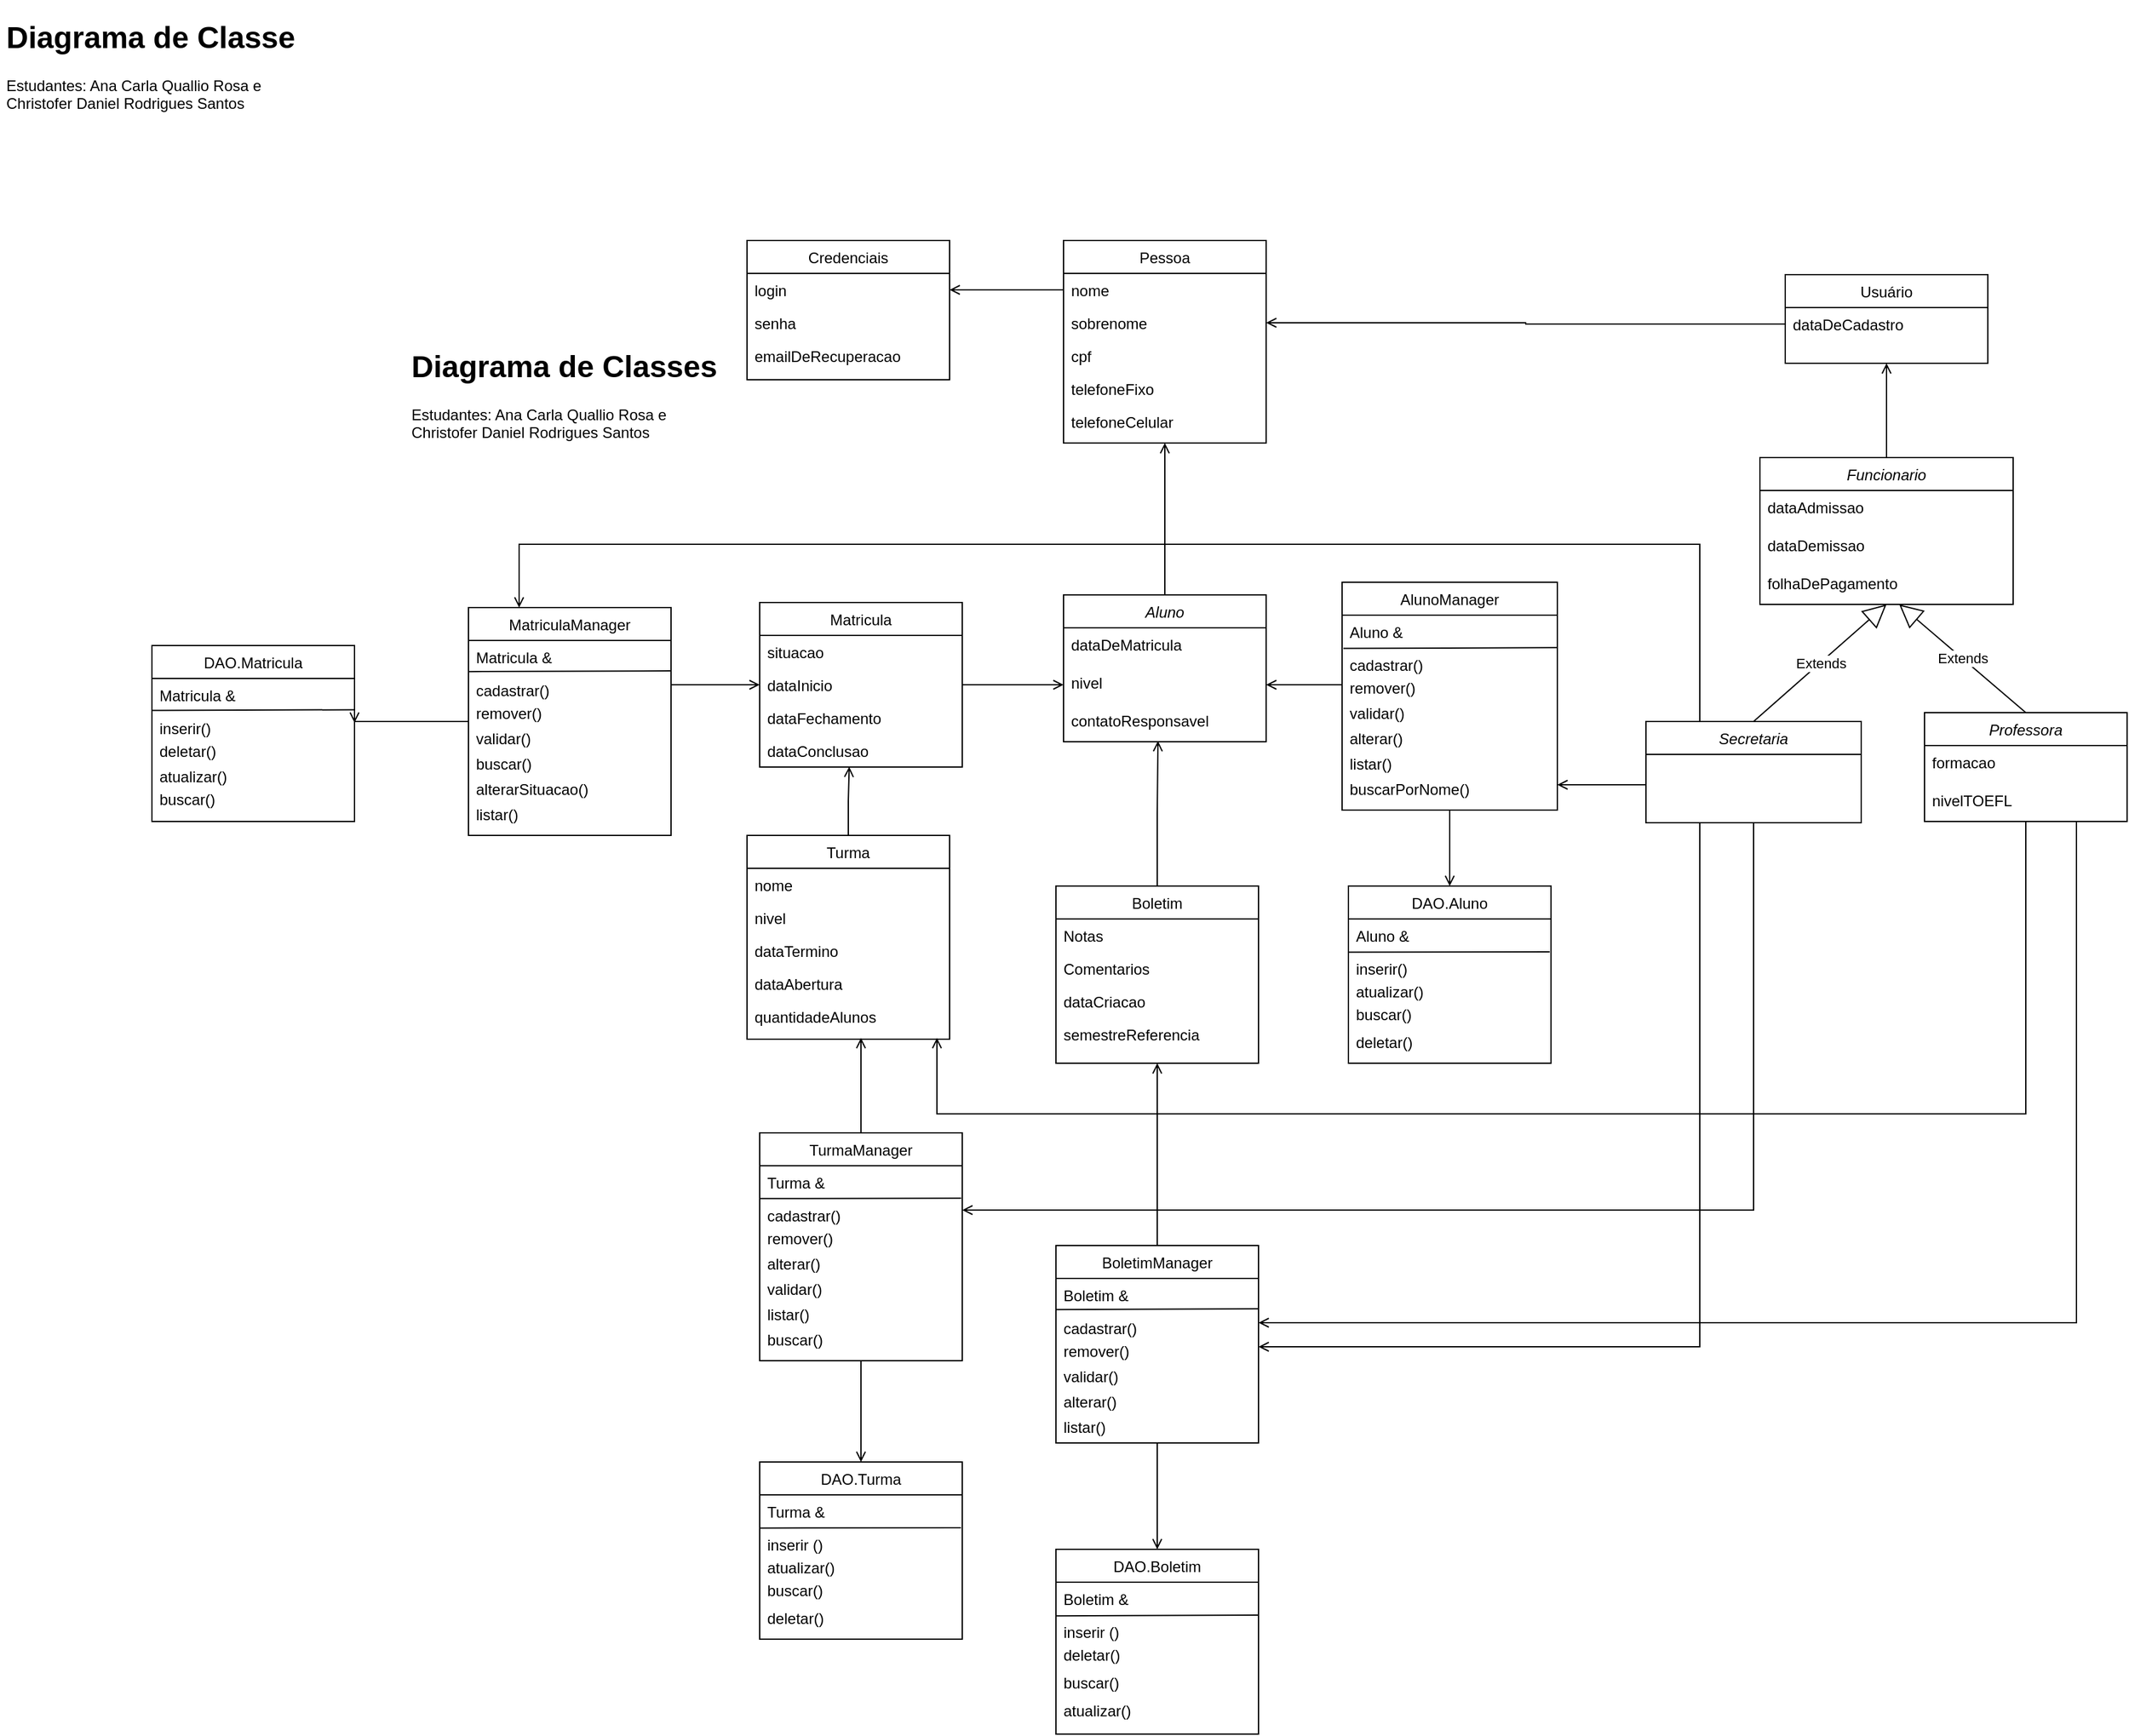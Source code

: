 <mxfile version="19.0.3" type="google"><diagram id="C5RBs43oDa-KdzZeNtuy" name="Page-1"><mxGraphModel grid="1" page="1" gridSize="10" guides="1" tooltips="1" connect="1" arrows="1" fold="1" pageScale="1" pageWidth="2000" pageHeight="2000" math="0" shadow="0"><root><mxCell id="WIyWlLk6GJQsqaUBKTNV-0"/><mxCell id="WIyWlLk6GJQsqaUBKTNV-1" parent="WIyWlLk6GJQsqaUBKTNV-0"/><mxCell id="EMeSesOFvt8G65pA48We-6" style="edgeStyle=orthogonalEdgeStyle;rounded=0;orthogonalLoop=1;jettySize=auto;html=1;entryX=0.5;entryY=1;entryDx=0;entryDy=0;endArrow=open;endFill=0;" edge="1" parent="WIyWlLk6GJQsqaUBKTNV-1" source="zkfFHV4jXpPFQw0GAbJ--0" target="esR322peItWGr3RotFhc-0"><mxGeometry relative="1" as="geometry"/></mxCell><mxCell id="zkfFHV4jXpPFQw0GAbJ--0" value="Aluno" style="swimlane;fontStyle=2;align=center;verticalAlign=top;childLayout=stackLayout;horizontal=1;startSize=26;horizontalStack=0;resizeParent=1;resizeLast=0;collapsible=1;marginBottom=0;rounded=0;shadow=0;strokeWidth=1;" vertex="1" parent="WIyWlLk6GJQsqaUBKTNV-1"><mxGeometry x="860" y="500" width="160" height="116" as="geometry"><mxRectangle x="230" y="140" width="160" height="26" as="alternateBounds"/></mxGeometry></mxCell><mxCell id="4drIEDK5M9FiQegQDYoZ-6" value="dataDeMatricula" style="text;align=left;verticalAlign=top;spacingLeft=4;spacingRight=4;overflow=hidden;rotatable=0;points=[[0,0.5],[1,0.5]];portConstraint=eastwest;rounded=0;shadow=0;html=0;" vertex="1" parent="zkfFHV4jXpPFQw0GAbJ--0"><mxGeometry y="26" width="160" height="30" as="geometry"/></mxCell><mxCell id="4drIEDK5M9FiQegQDYoZ-7" value="nivel" style="text;align=left;verticalAlign=top;spacingLeft=4;spacingRight=4;overflow=hidden;rotatable=0;points=[[0,0.5],[1,0.5]];portConstraint=eastwest;rounded=0;shadow=0;html=0;" vertex="1" parent="zkfFHV4jXpPFQw0GAbJ--0"><mxGeometry y="56" width="160" height="30" as="geometry"/></mxCell><mxCell id="jMDc85ZFetBuugAfNgd3-3" value="contatoResponsavel" style="text;align=left;verticalAlign=top;spacingLeft=4;spacingRight=4;overflow=hidden;rotatable=0;points=[[0,0.5],[1,0.5]];portConstraint=eastwest;rounded=0;shadow=0;html=0;" vertex="1" parent="zkfFHV4jXpPFQw0GAbJ--0"><mxGeometry y="86" width="160" height="30" as="geometry"/></mxCell><mxCell id="zkfFHV4jXpPFQw0GAbJ--17" value="Matricula" style="swimlane;fontStyle=0;align=center;verticalAlign=top;childLayout=stackLayout;horizontal=1;startSize=26;horizontalStack=0;resizeParent=1;resizeLast=0;collapsible=1;marginBottom=0;rounded=0;shadow=0;strokeWidth=1;" vertex="1" parent="WIyWlLk6GJQsqaUBKTNV-1"><mxGeometry x="620" y="506" width="160" height="130" as="geometry"><mxRectangle x="550" y="140" width="160" height="26" as="alternateBounds"/></mxGeometry></mxCell><mxCell id="zkfFHV4jXpPFQw0GAbJ--18" value="situacao" style="text;align=left;verticalAlign=top;spacingLeft=4;spacingRight=4;overflow=hidden;rotatable=0;points=[[0,0.5],[1,0.5]];portConstraint=eastwest;" vertex="1" parent="zkfFHV4jXpPFQw0GAbJ--17"><mxGeometry y="26" width="160" height="26" as="geometry"/></mxCell><mxCell id="zkfFHV4jXpPFQw0GAbJ--19" value="dataInicio" style="text;align=left;verticalAlign=top;spacingLeft=4;spacingRight=4;overflow=hidden;rotatable=0;points=[[0,0.5],[1,0.5]];portConstraint=eastwest;rounded=0;shadow=0;html=0;" vertex="1" parent="zkfFHV4jXpPFQw0GAbJ--17"><mxGeometry y="52" width="160" height="26" as="geometry"/></mxCell><mxCell id="zkfFHV4jXpPFQw0GAbJ--20" value="dataFechamento" style="text;align=left;verticalAlign=top;spacingLeft=4;spacingRight=4;overflow=hidden;rotatable=0;points=[[0,0.5],[1,0.5]];portConstraint=eastwest;rounded=0;shadow=0;html=0;" vertex="1" parent="zkfFHV4jXpPFQw0GAbJ--17"><mxGeometry y="78" width="160" height="26" as="geometry"/></mxCell><mxCell id="EMeSesOFvt8G65pA48We-10" value="dataConclusao" style="text;align=left;verticalAlign=top;spacingLeft=4;spacingRight=4;overflow=hidden;rotatable=0;points=[[0,0.5],[1,0.5]];portConstraint=eastwest;rounded=0;shadow=0;html=0;" vertex="1" parent="zkfFHV4jXpPFQw0GAbJ--17"><mxGeometry y="104" width="160" height="26" as="geometry"/></mxCell><mxCell id="EMeSesOFvt8G65pA48We-13" style="edgeStyle=orthogonalEdgeStyle;rounded=0;orthogonalLoop=1;jettySize=auto;html=1;entryX=0.466;entryY=0.98;entryDx=0;entryDy=0;entryPerimeter=0;endArrow=open;endFill=0;" edge="1" parent="WIyWlLk6GJQsqaUBKTNV-1" source="jMDc85ZFetBuugAfNgd3-4" target="jMDc85ZFetBuugAfNgd3-3"><mxGeometry relative="1" as="geometry"/></mxCell><mxCell id="jMDc85ZFetBuugAfNgd3-4" value="Boletim" style="swimlane;fontStyle=0;align=center;verticalAlign=top;childLayout=stackLayout;horizontal=1;startSize=26;horizontalStack=0;resizeParent=1;resizeLast=0;collapsible=1;marginBottom=0;rounded=0;shadow=0;strokeWidth=1;" vertex="1" parent="WIyWlLk6GJQsqaUBKTNV-1"><mxGeometry x="854" y="730" width="160" height="140" as="geometry"><mxRectangle x="550" y="140" width="160" height="26" as="alternateBounds"/></mxGeometry></mxCell><mxCell id="jMDc85ZFetBuugAfNgd3-6" value="Notas" style="text;align=left;verticalAlign=top;spacingLeft=4;spacingRight=4;overflow=hidden;rotatable=0;points=[[0,0.5],[1,0.5]];portConstraint=eastwest;rounded=0;shadow=0;html=0;" vertex="1" parent="jMDc85ZFetBuugAfNgd3-4"><mxGeometry y="26" width="160" height="26" as="geometry"/></mxCell><mxCell id="jMDc85ZFetBuugAfNgd3-7" value="Comentarios" style="text;align=left;verticalAlign=top;spacingLeft=4;spacingRight=4;overflow=hidden;rotatable=0;points=[[0,0.5],[1,0.5]];portConstraint=eastwest;rounded=0;shadow=0;html=0;" vertex="1" parent="jMDc85ZFetBuugAfNgd3-4"><mxGeometry y="52" width="160" height="26" as="geometry"/></mxCell><mxCell id="jMDc85ZFetBuugAfNgd3-8" value="dataCriacao" style="text;align=left;verticalAlign=top;spacingLeft=4;spacingRight=4;overflow=hidden;rotatable=0;points=[[0,0.5],[1,0.5]];portConstraint=eastwest;rounded=0;shadow=0;html=0;" vertex="1" parent="jMDc85ZFetBuugAfNgd3-4"><mxGeometry y="78" width="160" height="26" as="geometry"/></mxCell><mxCell id="jMDc85ZFetBuugAfNgd3-9" value="semestreReferencia" style="text;align=left;verticalAlign=top;spacingLeft=4;spacingRight=4;overflow=hidden;rotatable=0;points=[[0,0.5],[1,0.5]];portConstraint=eastwest;rounded=0;shadow=0;html=0;" vertex="1" parent="jMDc85ZFetBuugAfNgd3-4"><mxGeometry y="104" width="160" height="26" as="geometry"/></mxCell><mxCell id="esR322peItWGr3RotFhc-0" value="Pessoa" style="swimlane;fontStyle=0;align=center;verticalAlign=top;childLayout=stackLayout;horizontal=1;startSize=26;horizontalStack=0;resizeParent=1;resizeLast=0;collapsible=1;marginBottom=0;rounded=0;shadow=0;strokeWidth=1;" vertex="1" parent="WIyWlLk6GJQsqaUBKTNV-1"><mxGeometry x="860" y="220" width="160" height="160" as="geometry"><mxRectangle x="210" y="350" width="160" height="26" as="alternateBounds"/></mxGeometry></mxCell><mxCell id="esR322peItWGr3RotFhc-1" value="nome" style="text;align=left;verticalAlign=top;spacingLeft=4;spacingRight=4;overflow=hidden;rotatable=0;points=[[0,0.5],[1,0.5]];portConstraint=eastwest;" vertex="1" parent="esR322peItWGr3RotFhc-0"><mxGeometry y="26" width="160" height="26" as="geometry"/></mxCell><mxCell id="esR322peItWGr3RotFhc-5" value="sobrenome" style="text;align=left;verticalAlign=top;spacingLeft=4;spacingRight=4;overflow=hidden;rotatable=0;points=[[0,0.5],[1,0.5]];portConstraint=eastwest;rounded=0;shadow=0;html=0;" vertex="1" parent="esR322peItWGr3RotFhc-0"><mxGeometry y="52" width="160" height="26" as="geometry"/></mxCell><mxCell id="esR322peItWGr3RotFhc-2" value="cpf" style="text;align=left;verticalAlign=top;spacingLeft=4;spacingRight=4;overflow=hidden;rotatable=0;points=[[0,0.5],[1,0.5]];portConstraint=eastwest;rounded=0;shadow=0;html=0;" vertex="1" parent="esR322peItWGr3RotFhc-0"><mxGeometry y="78" width="160" height="26" as="geometry"/></mxCell><mxCell id="esR322peItWGr3RotFhc-3" value="telefoneFixo" style="text;align=left;verticalAlign=top;spacingLeft=4;spacingRight=4;overflow=hidden;rotatable=0;points=[[0,0.5],[1,0.5]];portConstraint=eastwest;rounded=0;shadow=0;html=0;" vertex="1" parent="esR322peItWGr3RotFhc-0"><mxGeometry y="104" width="160" height="26" as="geometry"/></mxCell><mxCell id="esR322peItWGr3RotFhc-4" value="telefoneCelular" style="text;align=left;verticalAlign=top;spacingLeft=4;spacingRight=4;overflow=hidden;rotatable=0;points=[[0,0.5],[1,0.5]];portConstraint=eastwest;rounded=0;shadow=0;html=0;" vertex="1" parent="esR322peItWGr3RotFhc-0"><mxGeometry y="130" width="160" height="26" as="geometry"/></mxCell><mxCell id="EMeSesOFvt8G65pA48We-25" style="edgeStyle=orthogonalEdgeStyle;rounded=0;orthogonalLoop=1;jettySize=auto;html=1;exitX=0.5;exitY=0;exitDx=0;exitDy=0;entryX=0.442;entryY=0.99;entryDx=0;entryDy=0;entryPerimeter=0;endArrow=open;endFill=0;" edge="1" parent="WIyWlLk6GJQsqaUBKTNV-1" source="jMDc85ZFetBuugAfNgd3-13" target="EMeSesOFvt8G65pA48We-10"><mxGeometry relative="1" as="geometry"/></mxCell><mxCell id="jMDc85ZFetBuugAfNgd3-13" value="Turma" style="swimlane;fontStyle=0;align=center;verticalAlign=top;childLayout=stackLayout;horizontal=1;startSize=26;horizontalStack=0;resizeParent=1;resizeLast=0;collapsible=1;marginBottom=0;rounded=0;shadow=0;strokeWidth=1;" vertex="1" parent="WIyWlLk6GJQsqaUBKTNV-1"><mxGeometry x="610" y="690" width="160" height="161" as="geometry"><mxRectangle x="550" y="140" width="160" height="26" as="alternateBounds"/></mxGeometry></mxCell><mxCell id="jMDc85ZFetBuugAfNgd3-14" value="nome" style="text;align=left;verticalAlign=top;spacingLeft=4;spacingRight=4;overflow=hidden;rotatable=0;points=[[0,0.5],[1,0.5]];portConstraint=eastwest;" vertex="1" parent="jMDc85ZFetBuugAfNgd3-13"><mxGeometry y="26" width="160" height="26" as="geometry"/></mxCell><mxCell id="jMDc85ZFetBuugAfNgd3-15" value="nivel" style="text;align=left;verticalAlign=top;spacingLeft=4;spacingRight=4;overflow=hidden;rotatable=0;points=[[0,0.5],[1,0.5]];portConstraint=eastwest;rounded=0;shadow=0;html=0;" vertex="1" parent="jMDc85ZFetBuugAfNgd3-13"><mxGeometry y="52" width="160" height="26" as="geometry"/></mxCell><mxCell id="jMDc85ZFetBuugAfNgd3-17" value="dataTermino" style="text;align=left;verticalAlign=top;spacingLeft=4;spacingRight=4;overflow=hidden;rotatable=0;points=[[0,0.5],[1,0.5]];portConstraint=eastwest;rounded=0;shadow=0;html=0;" vertex="1" parent="jMDc85ZFetBuugAfNgd3-13"><mxGeometry y="78" width="160" height="26" as="geometry"/></mxCell><mxCell id="jMDc85ZFetBuugAfNgd3-16" value="dataAbertura" style="text;align=left;verticalAlign=top;spacingLeft=4;spacingRight=4;overflow=hidden;rotatable=0;points=[[0,0.5],[1,0.5]];portConstraint=eastwest;rounded=0;shadow=0;html=0;" vertex="1" parent="jMDc85ZFetBuugAfNgd3-13"><mxGeometry y="104" width="160" height="26" as="geometry"/></mxCell><mxCell id="jMDc85ZFetBuugAfNgd3-18" value="quantidadeAlunos" style="text;align=left;verticalAlign=top;spacingLeft=4;spacingRight=4;overflow=hidden;rotatable=0;points=[[0,0.5],[1,0.5]];portConstraint=eastwest;rounded=0;shadow=0;html=0;" vertex="1" parent="jMDc85ZFetBuugAfNgd3-13"><mxGeometry y="130" width="160" height="26" as="geometry"/></mxCell><mxCell id="EMeSesOFvt8G65pA48We-39" style="edgeStyle=orthogonalEdgeStyle;rounded=0;orthogonalLoop=1;jettySize=auto;html=1;entryX=1;entryY=0.5;entryDx=0;entryDy=0;endArrow=open;endFill=0;" edge="1" parent="WIyWlLk6GJQsqaUBKTNV-1" source="esR322peItWGr3RotFhc-19" target="EMeSesOFvt8G65pA48We-16"><mxGeometry relative="1" as="geometry"><Array as="points"><mxPoint x="1300" y="650"/><mxPoint x="1300" y="650"/></Array></mxGeometry></mxCell><mxCell id="EMeSesOFvt8G65pA48We-40" style="edgeStyle=orthogonalEdgeStyle;rounded=0;orthogonalLoop=1;jettySize=auto;html=1;exitX=0.25;exitY=1;exitDx=0;exitDy=0;entryX=1;entryY=0.5;entryDx=0;entryDy=0;endArrow=open;endFill=0;" edge="1" parent="WIyWlLk6GJQsqaUBKTNV-1" source="esR322peItWGr3RotFhc-19" target="4drIEDK5M9FiQegQDYoZ-43"><mxGeometry relative="1" as="geometry"/></mxCell><mxCell id="EMeSesOFvt8G65pA48We-41" style="edgeStyle=orthogonalEdgeStyle;rounded=0;orthogonalLoop=1;jettySize=auto;html=1;entryX=1;entryY=0.5;entryDx=0;entryDy=0;endArrow=open;endFill=0;" edge="1" parent="WIyWlLk6GJQsqaUBKTNV-1" source="esR322peItWGr3RotFhc-19" target="h3gLmhdh6Wc85ZOtBqvf-10"><mxGeometry relative="1" as="geometry"/></mxCell><mxCell id="EMeSesOFvt8G65pA48We-42" style="edgeStyle=orthogonalEdgeStyle;rounded=0;orthogonalLoop=1;jettySize=auto;html=1;exitX=0.25;exitY=0;exitDx=0;exitDy=0;entryX=0.25;entryY=0;entryDx=0;entryDy=0;endArrow=open;endFill=0;" edge="1" parent="WIyWlLk6GJQsqaUBKTNV-1" source="esR322peItWGr3RotFhc-19" target="esR322peItWGr3RotFhc-74"><mxGeometry relative="1" as="geometry"><Array as="points"><mxPoint x="1362" y="460"/><mxPoint x="430" y="460"/></Array></mxGeometry></mxCell><mxCell id="esR322peItWGr3RotFhc-19" value="Secretaria" style="swimlane;fontStyle=2;align=center;verticalAlign=top;childLayout=stackLayout;horizontal=1;startSize=26;horizontalStack=0;resizeParent=1;resizeLast=0;collapsible=1;marginBottom=0;rounded=0;shadow=0;strokeWidth=1;" vertex="1" parent="WIyWlLk6GJQsqaUBKTNV-1"><mxGeometry x="1320" y="600" width="170" height="80" as="geometry"><mxRectangle x="230" y="140" width="160" height="26" as="alternateBounds"/></mxGeometry></mxCell><mxCell id="esR322peItWGr3RotFhc-21" value="Funcionario" style="swimlane;fontStyle=2;align=center;verticalAlign=top;childLayout=stackLayout;horizontal=1;startSize=26;horizontalStack=0;resizeParent=1;resizeLast=0;collapsible=1;marginBottom=0;rounded=0;shadow=0;strokeWidth=1;" vertex="1" parent="WIyWlLk6GJQsqaUBKTNV-1"><mxGeometry x="1410" y="391.5" width="200" height="116" as="geometry"><mxRectangle x="230" y="140" width="160" height="26" as="alternateBounds"/></mxGeometry></mxCell><mxCell id="4drIEDK5M9FiQegQDYoZ-8" value="dataAdmissao" style="text;align=left;verticalAlign=top;spacingLeft=4;spacingRight=4;overflow=hidden;rotatable=0;points=[[0,0.5],[1,0.5]];portConstraint=eastwest;rounded=0;shadow=0;html=0;" vertex="1" parent="esR322peItWGr3RotFhc-21"><mxGeometry y="26" width="200" height="30" as="geometry"/></mxCell><mxCell id="4drIEDK5M9FiQegQDYoZ-9" value="dataDemissao" style="text;align=left;verticalAlign=top;spacingLeft=4;spacingRight=4;overflow=hidden;rotatable=0;points=[[0,0.5],[1,0.5]];portConstraint=eastwest;rounded=0;shadow=0;html=0;" vertex="1" parent="esR322peItWGr3RotFhc-21"><mxGeometry y="56" width="200" height="30" as="geometry"/></mxCell><mxCell id="4drIEDK5M9FiQegQDYoZ-10" value="folhaDePagamento" style="text;align=left;verticalAlign=top;spacingLeft=4;spacingRight=4;overflow=hidden;rotatable=0;points=[[0,0.5],[1,0.5]];portConstraint=eastwest;rounded=0;shadow=0;html=0;" vertex="1" parent="esR322peItWGr3RotFhc-21"><mxGeometry y="86" width="200" height="30" as="geometry"/></mxCell><mxCell id="EMeSesOFvt8G65pA48We-12" style="edgeStyle=orthogonalEdgeStyle;rounded=0;orthogonalLoop=1;jettySize=auto;html=1;exitX=0.5;exitY=1;exitDx=0;exitDy=0;endArrow=open;endFill=0;" edge="1" parent="WIyWlLk6GJQsqaUBKTNV-1" source="jMDc85ZFetBuugAfNgd3-20" target="esR322peItWGr3RotFhc-41"><mxGeometry relative="1" as="geometry"/></mxCell><mxCell id="EMeSesOFvt8G65pA48We-30" style="edgeStyle=orthogonalEdgeStyle;rounded=0;orthogonalLoop=1;jettySize=auto;html=1;entryX=0.5;entryY=1;entryDx=0;entryDy=0;endArrow=open;endFill=0;" edge="1" parent="WIyWlLk6GJQsqaUBKTNV-1" source="jMDc85ZFetBuugAfNgd3-20" target="jMDc85ZFetBuugAfNgd3-4"><mxGeometry relative="1" as="geometry"/></mxCell><mxCell id="jMDc85ZFetBuugAfNgd3-20" value="BoletimManager" style="swimlane;fontStyle=0;align=center;verticalAlign=top;childLayout=stackLayout;horizontal=1;startSize=26;horizontalStack=0;resizeParent=1;resizeLast=0;collapsible=1;marginBottom=0;rounded=0;shadow=0;strokeWidth=1;" vertex="1" parent="WIyWlLk6GJQsqaUBKTNV-1"><mxGeometry x="854" y="1014" width="160" height="156" as="geometry"><mxRectangle x="550" y="140" width="160" height="26" as="alternateBounds"/></mxGeometry></mxCell><mxCell id="4drIEDK5M9FiQegQDYoZ-30" value="Boletim &amp;" style="text;align=left;verticalAlign=top;spacingLeft=4;spacingRight=4;overflow=hidden;rotatable=0;points=[[0,0.5],[1,0.5]];portConstraint=eastwest;" vertex="1" parent="jMDc85ZFetBuugAfNgd3-20"><mxGeometry y="26" width="160" height="26" as="geometry"/></mxCell><mxCell id="4drIEDK5M9FiQegQDYoZ-32" value="" style="endArrow=none;html=1;rounded=0;exitX=0.001;exitY=0.995;exitDx=0;exitDy=0;exitPerimeter=0;" edge="1" parent="jMDc85ZFetBuugAfNgd3-20"><mxGeometry width="50" height="50" relative="1" as="geometry"><mxPoint y="50.57" as="sourcePoint"/><mxPoint x="160" y="50" as="targetPoint"/></mxGeometry></mxCell><mxCell id="4drIEDK5M9FiQegQDYoZ-42" value="cadastrar()" style="text;align=left;verticalAlign=top;spacingLeft=4;spacingRight=4;overflow=hidden;rotatable=0;points=[[0,0.5],[1,0.5]];portConstraint=eastwest;" vertex="1" parent="jMDc85ZFetBuugAfNgd3-20"><mxGeometry y="52" width="160" height="18" as="geometry"/></mxCell><mxCell id="4drIEDK5M9FiQegQDYoZ-43" value="remover()" style="text;align=left;verticalAlign=top;spacingLeft=4;spacingRight=4;overflow=hidden;rotatable=0;points=[[0,0.5],[1,0.5]];portConstraint=eastwest;" vertex="1" parent="jMDc85ZFetBuugAfNgd3-20"><mxGeometry y="70" width="160" height="20" as="geometry"/></mxCell><mxCell id="4drIEDK5M9FiQegQDYoZ-44" value="validar()" style="text;align=left;verticalAlign=top;spacingLeft=4;spacingRight=4;overflow=hidden;rotatable=0;points=[[0,0.5],[1,0.5]];portConstraint=eastwest;" vertex="1" parent="jMDc85ZFetBuugAfNgd3-20"><mxGeometry y="90" width="160" height="20" as="geometry"/></mxCell><mxCell id="4drIEDK5M9FiQegQDYoZ-45" value="alterar()" style="text;align=left;verticalAlign=top;spacingLeft=4;spacingRight=4;overflow=hidden;rotatable=0;points=[[0,0.5],[1,0.5]];portConstraint=eastwest;" vertex="1" parent="jMDc85ZFetBuugAfNgd3-20"><mxGeometry y="110" width="160" height="20" as="geometry"/></mxCell><mxCell id="4drIEDK5M9FiQegQDYoZ-46" value="listar()" style="text;align=left;verticalAlign=top;spacingLeft=4;spacingRight=4;overflow=hidden;rotatable=0;points=[[0,0.5],[1,0.5]];portConstraint=eastwest;" vertex="1" parent="jMDc85ZFetBuugAfNgd3-20"><mxGeometry y="130" width="160" height="20" as="geometry"/></mxCell><mxCell id="4drIEDK5M9FiQegQDYoZ-50" style="edgeStyle=orthogonalEdgeStyle;rounded=0;orthogonalLoop=1;jettySize=auto;html=1;startArrow=none;startFill=0;endArrow=open;endFill=0;" edge="1" parent="WIyWlLk6GJQsqaUBKTNV-1" source="esR322peItWGr3RotFhc-24"><mxGeometry relative="1" as="geometry"><mxPoint x="760" y="850" as="targetPoint"/><Array as="points"><mxPoint x="1620" y="910"/><mxPoint x="760" y="910"/></Array></mxGeometry></mxCell><mxCell id="EMeSesOFvt8G65pA48We-43" style="edgeStyle=orthogonalEdgeStyle;rounded=0;orthogonalLoop=1;jettySize=auto;html=1;entryX=1;entryY=0.5;entryDx=0;entryDy=0;endArrow=open;endFill=0;" edge="1" parent="WIyWlLk6GJQsqaUBKTNV-1" source="esR322peItWGr3RotFhc-24" target="4drIEDK5M9FiQegQDYoZ-42"><mxGeometry relative="1" as="geometry"><Array as="points"><mxPoint x="1660" y="1075"/></Array></mxGeometry></mxCell><mxCell id="esR322peItWGr3RotFhc-24" value="Professora" style="swimlane;fontStyle=2;align=center;verticalAlign=top;childLayout=stackLayout;horizontal=1;startSize=26;horizontalStack=0;resizeParent=1;resizeLast=0;collapsible=1;marginBottom=0;rounded=0;shadow=0;strokeWidth=1;" vertex="1" parent="WIyWlLk6GJQsqaUBKTNV-1"><mxGeometry x="1540" y="593" width="160" height="86" as="geometry"><mxRectangle x="230" y="140" width="160" height="26" as="alternateBounds"/></mxGeometry></mxCell><mxCell id="EMeSesOFvt8G65pA48We-8" value="formacao" style="text;align=left;verticalAlign=top;spacingLeft=4;spacingRight=4;overflow=hidden;rotatable=0;points=[[0,0.5],[1,0.5]];portConstraint=eastwest;rounded=0;shadow=0;html=0;" vertex="1" parent="esR322peItWGr3RotFhc-24"><mxGeometry y="26" width="160" height="30" as="geometry"/></mxCell><mxCell id="EMeSesOFvt8G65pA48We-9" value="nivelTOEFL" style="text;align=left;verticalAlign=top;spacingLeft=4;spacingRight=4;overflow=hidden;rotatable=0;points=[[0,0.5],[1,0.5]];portConstraint=eastwest;rounded=0;shadow=0;html=0;" vertex="1" parent="esR322peItWGr3RotFhc-24"><mxGeometry y="56" width="160" height="30" as="geometry"/></mxCell><mxCell id="esR322peItWGr3RotFhc-27" value="Extends" style="endArrow=block;endSize=16;endFill=0;html=1;rounded=0;exitX=0.5;exitY=0;exitDx=0;exitDy=0;entryX=0.5;entryY=1;entryDx=0;entryDy=0;" edge="1" parent="WIyWlLk6GJQsqaUBKTNV-1" source="esR322peItWGr3RotFhc-19" target="esR322peItWGr3RotFhc-21"><mxGeometry width="160" relative="1" as="geometry"><mxPoint x="1556" y="593" as="sourcePoint"/><mxPoint x="1500" y="523" as="targetPoint"/></mxGeometry></mxCell><mxCell id="4drIEDK5M9FiQegQDYoZ-13" style="edgeStyle=orthogonalEdgeStyle;rounded=0;orthogonalLoop=1;jettySize=auto;html=1;exitX=0.5;exitY=1;exitDx=0;exitDy=0;entryX=0.5;entryY=0;entryDx=0;entryDy=0;startArrow=none;startFill=0;endArrow=open;endFill=0;" edge="1" parent="WIyWlLk6GJQsqaUBKTNV-1" source="esR322peItWGr3RotFhc-29" target="h3gLmhdh6Wc85ZOtBqvf-1"><mxGeometry relative="1" as="geometry"/></mxCell><mxCell id="esR322peItWGr3RotFhc-29" value="AlunoManager&#10;" style="swimlane;fontStyle=0;align=center;verticalAlign=top;childLayout=stackLayout;horizontal=1;startSize=26;horizontalStack=0;resizeParent=1;resizeLast=0;collapsible=1;marginBottom=0;rounded=0;shadow=0;strokeWidth=1;" vertex="1" parent="WIyWlLk6GJQsqaUBKTNV-1"><mxGeometry x="1080" y="490" width="170" height="180" as="geometry"><mxRectangle x="550" y="140" width="160" height="26" as="alternateBounds"/></mxGeometry></mxCell><mxCell id="h3gLmhdh6Wc85ZOtBqvf-18" value="Aluno &amp;" style="text;align=left;verticalAlign=top;spacingLeft=4;spacingRight=4;overflow=hidden;rotatable=0;points=[[0,0.5],[1,0.5]];portConstraint=eastwest;" vertex="1" parent="esR322peItWGr3RotFhc-29"><mxGeometry y="26" width="170" height="26" as="geometry"/></mxCell><mxCell id="h3gLmhdh6Wc85ZOtBqvf-19" value="" style="endArrow=none;html=1;rounded=0;entryX=0.998;entryY=0.987;entryDx=0;entryDy=0;entryPerimeter=0;exitX=0.001;exitY=0.995;exitDx=0;exitDy=0;exitPerimeter=0;" edge="1" parent="esR322peItWGr3RotFhc-29" target="h3gLmhdh6Wc85ZOtBqvf-18"><mxGeometry width="50" height="50" relative="1" as="geometry"><mxPoint x="0.96" y="52.23" as="sourcePoint"/><mxPoint x="160" y="51.996" as="targetPoint"/></mxGeometry></mxCell><mxCell id="h3gLmhdh6Wc85ZOtBqvf-21" value="cadastrar()" style="text;align=left;verticalAlign=top;spacingLeft=4;spacingRight=4;overflow=hidden;rotatable=0;points=[[0,0.5],[1,0.5]];portConstraint=eastwest;" vertex="1" parent="esR322peItWGr3RotFhc-29"><mxGeometry y="52" width="170" height="18" as="geometry"/></mxCell><mxCell id="h3gLmhdh6Wc85ZOtBqvf-22" value="remover()" style="text;align=left;verticalAlign=top;spacingLeft=4;spacingRight=4;overflow=hidden;rotatable=0;points=[[0,0.5],[1,0.5]];portConstraint=eastwest;" vertex="1" parent="esR322peItWGr3RotFhc-29"><mxGeometry y="70" width="170" height="20" as="geometry"/></mxCell><mxCell id="h3gLmhdh6Wc85ZOtBqvf-23" value="validar()" style="text;align=left;verticalAlign=top;spacingLeft=4;spacingRight=4;overflow=hidden;rotatable=0;points=[[0,0.5],[1,0.5]];portConstraint=eastwest;" vertex="1" parent="esR322peItWGr3RotFhc-29"><mxGeometry y="90" width="170" height="20" as="geometry"/></mxCell><mxCell id="EMeSesOFvt8G65pA48We-15" value="alterar()" style="text;align=left;verticalAlign=top;spacingLeft=4;spacingRight=4;overflow=hidden;rotatable=0;points=[[0,0.5],[1,0.5]];portConstraint=eastwest;" vertex="1" parent="esR322peItWGr3RotFhc-29"><mxGeometry y="110" width="170" height="20" as="geometry"/></mxCell><mxCell id="EMeSesOFvt8G65pA48We-14" value="listar()" style="text;align=left;verticalAlign=top;spacingLeft=4;spacingRight=4;overflow=hidden;rotatable=0;points=[[0,0.5],[1,0.5]];portConstraint=eastwest;" vertex="1" parent="esR322peItWGr3RotFhc-29"><mxGeometry y="130" width="170" height="20" as="geometry"/></mxCell><mxCell id="EMeSesOFvt8G65pA48We-16" value="buscarPorNome()" style="text;align=left;verticalAlign=top;spacingLeft=4;spacingRight=4;overflow=hidden;rotatable=0;points=[[0,0.5],[1,0.5]];portConstraint=eastwest;" vertex="1" parent="esR322peItWGr3RotFhc-29"><mxGeometry y="150" width="170" height="20" as="geometry"/></mxCell><mxCell id="EMeSesOFvt8G65pA48We-36" style="edgeStyle=orthogonalEdgeStyle;rounded=0;orthogonalLoop=1;jettySize=auto;html=1;endArrow=open;endFill=0;" edge="1" parent="WIyWlLk6GJQsqaUBKTNV-1" source="esR322peItWGr3RotFhc-35"><mxGeometry relative="1" as="geometry"><mxPoint x="700" y="850" as="targetPoint"/></mxGeometry></mxCell><mxCell id="EMeSesOFvt8G65pA48We-37" style="edgeStyle=orthogonalEdgeStyle;rounded=0;orthogonalLoop=1;jettySize=auto;html=1;exitX=0.5;exitY=1;exitDx=0;exitDy=0;entryX=0.5;entryY=0;entryDx=0;entryDy=0;endArrow=open;endFill=0;" edge="1" parent="WIyWlLk6GJQsqaUBKTNV-1" source="esR322peItWGr3RotFhc-35" target="h3gLmhdh6Wc85ZOtBqvf-0"><mxGeometry relative="1" as="geometry"/></mxCell><mxCell id="esR322peItWGr3RotFhc-35" value="TurmaManager&#10;" style="swimlane;fontStyle=0;align=center;verticalAlign=top;childLayout=stackLayout;horizontal=1;startSize=26;horizontalStack=0;resizeParent=1;resizeLast=0;collapsible=1;marginBottom=0;rounded=0;shadow=0;strokeWidth=1;" vertex="1" parent="WIyWlLk6GJQsqaUBKTNV-1"><mxGeometry x="620" y="925" width="160" height="180" as="geometry"><mxRectangle x="550" y="140" width="160" height="26" as="alternateBounds"/></mxGeometry></mxCell><mxCell id="h3gLmhdh6Wc85ZOtBqvf-8" value="Turma &amp;" style="text;align=left;verticalAlign=top;spacingLeft=4;spacingRight=4;overflow=hidden;rotatable=0;points=[[0,0.5],[1,0.5]];portConstraint=eastwest;" vertex="1" parent="esR322peItWGr3RotFhc-35"><mxGeometry y="26" width="160" height="26" as="geometry"/></mxCell><mxCell id="h3gLmhdh6Wc85ZOtBqvf-9" value="" style="endArrow=none;html=1;rounded=0;entryX=0.995;entryY=0.986;entryDx=0;entryDy=0;entryPerimeter=0;exitX=0.001;exitY=0.995;exitDx=0;exitDy=0;exitPerimeter=0;" edge="1" parent="esR322peItWGr3RotFhc-35" source="h3gLmhdh6Wc85ZOtBqvf-8" target="h3gLmhdh6Wc85ZOtBqvf-8"><mxGeometry width="50" height="50" relative="1" as="geometry"><mxPoint x="-10" y="75" as="sourcePoint"/><mxPoint x="40" y="25" as="targetPoint"/></mxGeometry></mxCell><mxCell id="h3gLmhdh6Wc85ZOtBqvf-10" value="cadastrar()" style="text;align=left;verticalAlign=top;spacingLeft=4;spacingRight=4;overflow=hidden;rotatable=0;points=[[0,0.5],[1,0.5]];portConstraint=eastwest;" vertex="1" parent="esR322peItWGr3RotFhc-35"><mxGeometry y="52" width="160" height="18" as="geometry"/></mxCell><mxCell id="h3gLmhdh6Wc85ZOtBqvf-11" value="remover()" style="text;align=left;verticalAlign=top;spacingLeft=4;spacingRight=4;overflow=hidden;rotatable=0;points=[[0,0.5],[1,0.5]];portConstraint=eastwest;" vertex="1" parent="esR322peItWGr3RotFhc-35"><mxGeometry y="70" width="160" height="20" as="geometry"/></mxCell><mxCell id="4drIEDK5M9FiQegQDYoZ-17" value="alterar()" style="text;align=left;verticalAlign=top;spacingLeft=4;spacingRight=4;overflow=hidden;rotatable=0;points=[[0,0.5],[1,0.5]];portConstraint=eastwest;" vertex="1" parent="esR322peItWGr3RotFhc-35"><mxGeometry y="90" width="160" height="20" as="geometry"/></mxCell><mxCell id="h3gLmhdh6Wc85ZOtBqvf-15" value="validar()" style="text;align=left;verticalAlign=top;spacingLeft=4;spacingRight=4;overflow=hidden;rotatable=0;points=[[0,0.5],[1,0.5]];portConstraint=eastwest;" vertex="1" parent="esR322peItWGr3RotFhc-35"><mxGeometry y="110" width="160" height="20" as="geometry"/></mxCell><mxCell id="4drIEDK5M9FiQegQDYoZ-15" value="listar()" style="text;align=left;verticalAlign=top;spacingLeft=4;spacingRight=4;overflow=hidden;rotatable=0;points=[[0,0.5],[1,0.5]];portConstraint=eastwest;" vertex="1" parent="esR322peItWGr3RotFhc-35"><mxGeometry y="130" width="160" height="20" as="geometry"/></mxCell><mxCell id="4drIEDK5M9FiQegQDYoZ-16" value="buscar()" style="text;align=left;verticalAlign=top;spacingLeft=4;spacingRight=4;overflow=hidden;rotatable=0;points=[[0,0.5],[1,0.5]];portConstraint=eastwest;" vertex="1" parent="esR322peItWGr3RotFhc-35"><mxGeometry y="150" width="160" height="20" as="geometry"/></mxCell><mxCell id="esR322peItWGr3RotFhc-41" value="DAO.Boletim&#10;" style="swimlane;fontStyle=0;align=center;verticalAlign=top;childLayout=stackLayout;horizontal=1;startSize=26;horizontalStack=0;resizeParent=1;resizeLast=0;collapsible=1;marginBottom=0;rounded=0;shadow=0;strokeWidth=1;" vertex="1" parent="WIyWlLk6GJQsqaUBKTNV-1"><mxGeometry x="854" y="1254" width="160" height="146" as="geometry"><mxRectangle x="550" y="140" width="160" height="26" as="alternateBounds"/></mxGeometry></mxCell><mxCell id="4drIEDK5M9FiQegQDYoZ-47" value="Boletim &amp;" style="text;align=left;verticalAlign=top;spacingLeft=4;spacingRight=4;overflow=hidden;rotatable=0;points=[[0,0.5],[1,0.5]];portConstraint=eastwest;" vertex="1" parent="esR322peItWGr3RotFhc-41"><mxGeometry y="26" width="160" height="26" as="geometry"/></mxCell><mxCell id="4drIEDK5M9FiQegQDYoZ-48" value="" style="endArrow=none;html=1;rounded=0;exitX=0.001;exitY=0.995;exitDx=0;exitDy=0;exitPerimeter=0;" edge="1" parent="esR322peItWGr3RotFhc-41"><mxGeometry width="50" height="50" relative="1" as="geometry"><mxPoint y="52.57" as="sourcePoint"/><mxPoint x="160" y="52" as="targetPoint"/></mxGeometry></mxCell><mxCell id="EMeSesOFvt8G65pA48We-31" value="inserir ()" style="text;align=left;verticalAlign=top;spacingLeft=4;spacingRight=4;overflow=hidden;rotatable=0;points=[[0,0.5],[1,0.5]];portConstraint=eastwest;" vertex="1" parent="esR322peItWGr3RotFhc-41"><mxGeometry y="52" width="160" height="18" as="geometry"/></mxCell><mxCell id="EMeSesOFvt8G65pA48We-34" value="deletar()" style="text;align=left;verticalAlign=top;spacingLeft=4;spacingRight=4;overflow=hidden;rotatable=0;points=[[0,0.5],[1,0.5]];portConstraint=eastwest;" vertex="1" parent="esR322peItWGr3RotFhc-41"><mxGeometry y="70" width="160" height="22" as="geometry"/></mxCell><mxCell id="EMeSesOFvt8G65pA48We-33" value="buscar()" style="text;align=left;verticalAlign=top;spacingLeft=4;spacingRight=4;overflow=hidden;rotatable=0;points=[[0,0.5],[1,0.5]];portConstraint=eastwest;" vertex="1" parent="esR322peItWGr3RotFhc-41"><mxGeometry y="92" width="160" height="22" as="geometry"/></mxCell><mxCell id="EMeSesOFvt8G65pA48We-32" value="atualizar()" style="text;align=left;verticalAlign=top;spacingLeft=4;spacingRight=4;overflow=hidden;rotatable=0;points=[[0,0.5],[1,0.5]];portConstraint=eastwest;" vertex="1" parent="esR322peItWGr3RotFhc-41"><mxGeometry y="114" width="160" height="18" as="geometry"/></mxCell><mxCell id="h3gLmhdh6Wc85ZOtBqvf-0" value="DAO.Turma&#10;" style="swimlane;fontStyle=0;align=center;verticalAlign=top;childLayout=stackLayout;horizontal=1;startSize=26;horizontalStack=0;resizeParent=1;resizeLast=0;collapsible=1;marginBottom=0;rounded=0;shadow=0;strokeWidth=1;" vertex="1" parent="WIyWlLk6GJQsqaUBKTNV-1"><mxGeometry x="620" y="1185" width="160" height="140" as="geometry"><mxRectangle x="550" y="140" width="160" height="26" as="alternateBounds"/></mxGeometry></mxCell><mxCell id="h3gLmhdh6Wc85ZOtBqvf-12" value="Turma &amp;" style="text;align=left;verticalAlign=top;spacingLeft=4;spacingRight=4;overflow=hidden;rotatable=0;points=[[0,0.5],[1,0.5]];portConstraint=eastwest;" vertex="1" parent="h3gLmhdh6Wc85ZOtBqvf-0"><mxGeometry y="26" width="160" height="26" as="geometry"/></mxCell><mxCell id="h3gLmhdh6Wc85ZOtBqvf-14" value="" style="endArrow=none;html=1;rounded=0;entryX=0.995;entryY=0.986;entryDx=0;entryDy=0;entryPerimeter=0;exitX=0.001;exitY=0.995;exitDx=0;exitDy=0;exitPerimeter=0;" edge="1" parent="h3gLmhdh6Wc85ZOtBqvf-0"><mxGeometry width="50" height="50" relative="1" as="geometry"><mxPoint x="-1.705e-13" y="52.23" as="sourcePoint"/><mxPoint x="159.04" y="51.996" as="targetPoint"/></mxGeometry></mxCell><mxCell id="h3gLmhdh6Wc85ZOtBqvf-13" value="inserir ()" style="text;align=left;verticalAlign=top;spacingLeft=4;spacingRight=4;overflow=hidden;rotatable=0;points=[[0,0.5],[1,0.5]];portConstraint=eastwest;" vertex="1" parent="h3gLmhdh6Wc85ZOtBqvf-0"><mxGeometry y="52" width="160" height="18" as="geometry"/></mxCell><mxCell id="h3gLmhdh6Wc85ZOtBqvf-16" value="atualizar()" style="text;align=left;verticalAlign=top;spacingLeft=4;spacingRight=4;overflow=hidden;rotatable=0;points=[[0,0.5],[1,0.5]];portConstraint=eastwest;" vertex="1" parent="h3gLmhdh6Wc85ZOtBqvf-0"><mxGeometry y="70" width="160" height="18" as="geometry"/></mxCell><mxCell id="4drIEDK5M9FiQegQDYoZ-18" value="buscar()" style="text;align=left;verticalAlign=top;spacingLeft=4;spacingRight=4;overflow=hidden;rotatable=0;points=[[0,0.5],[1,0.5]];portConstraint=eastwest;" vertex="1" parent="h3gLmhdh6Wc85ZOtBqvf-0"><mxGeometry y="88" width="160" height="22" as="geometry"/></mxCell><mxCell id="4drIEDK5M9FiQegQDYoZ-19" value="deletar()" style="text;align=left;verticalAlign=top;spacingLeft=4;spacingRight=4;overflow=hidden;rotatable=0;points=[[0,0.5],[1,0.5]];portConstraint=eastwest;" vertex="1" parent="h3gLmhdh6Wc85ZOtBqvf-0"><mxGeometry y="110" width="160" height="22" as="geometry"/></mxCell><mxCell id="h3gLmhdh6Wc85ZOtBqvf-1" value="DAO.Aluno&#10;" style="swimlane;fontStyle=0;align=center;verticalAlign=top;childLayout=stackLayout;horizontal=1;startSize=26;horizontalStack=0;resizeParent=1;resizeLast=0;collapsible=1;marginBottom=0;rounded=0;shadow=0;strokeWidth=1;" vertex="1" parent="WIyWlLk6GJQsqaUBKTNV-1"><mxGeometry x="1085" y="730" width="160" height="140" as="geometry"><mxRectangle x="550" y="140" width="160" height="26" as="alternateBounds"/></mxGeometry></mxCell><mxCell id="h3gLmhdh6Wc85ZOtBqvf-25" value="Aluno &amp;" style="text;align=left;verticalAlign=top;spacingLeft=4;spacingRight=4;overflow=hidden;rotatable=0;points=[[0,0.5],[1,0.5]];portConstraint=eastwest;" vertex="1" parent="h3gLmhdh6Wc85ZOtBqvf-1"><mxGeometry y="26" width="160" height="26" as="geometry"/></mxCell><mxCell id="h3gLmhdh6Wc85ZOtBqvf-26" value="" style="endArrow=none;html=1;rounded=0;entryX=0.995;entryY=0.986;entryDx=0;entryDy=0;entryPerimeter=0;exitX=0.001;exitY=0.995;exitDx=0;exitDy=0;exitPerimeter=0;" edge="1" parent="h3gLmhdh6Wc85ZOtBqvf-1"><mxGeometry width="50" height="50" relative="1" as="geometry"><mxPoint x="2.274e-13" y="52.23" as="sourcePoint"/><mxPoint x="159.04" y="51.996" as="targetPoint"/></mxGeometry></mxCell><mxCell id="h3gLmhdh6Wc85ZOtBqvf-27" value="inserir()" style="text;align=left;verticalAlign=top;spacingLeft=4;spacingRight=4;overflow=hidden;rotatable=0;points=[[0,0.5],[1,0.5]];portConstraint=eastwest;" vertex="1" parent="h3gLmhdh6Wc85ZOtBqvf-1"><mxGeometry y="52" width="160" height="18" as="geometry"/></mxCell><mxCell id="h3gLmhdh6Wc85ZOtBqvf-28" value="atualizar()" style="text;align=left;verticalAlign=top;spacingLeft=4;spacingRight=4;overflow=hidden;rotatable=0;points=[[0,0.5],[1,0.5]];portConstraint=eastwest;" vertex="1" parent="h3gLmhdh6Wc85ZOtBqvf-1"><mxGeometry y="70" width="160" height="18" as="geometry"/></mxCell><mxCell id="h3gLmhdh6Wc85ZOtBqvf-29" value="buscar()" style="text;align=left;verticalAlign=top;spacingLeft=4;spacingRight=4;overflow=hidden;rotatable=0;points=[[0,0.5],[1,0.5]];portConstraint=eastwest;" vertex="1" parent="h3gLmhdh6Wc85ZOtBqvf-1"><mxGeometry y="88" width="160" height="22" as="geometry"/></mxCell><mxCell id="EMeSesOFvt8G65pA48We-23" value="deletar()" style="text;align=left;verticalAlign=top;spacingLeft=4;spacingRight=4;overflow=hidden;rotatable=0;points=[[0,0.5],[1,0.5]];portConstraint=eastwest;" vertex="1" parent="h3gLmhdh6Wc85ZOtBqvf-1"><mxGeometry y="110" width="160" height="22" as="geometry"/></mxCell><mxCell id="EMeSesOFvt8G65pA48We-27" style="edgeStyle=orthogonalEdgeStyle;rounded=0;orthogonalLoop=1;jettySize=auto;html=1;entryX=1;entryY=0.5;entryDx=0;entryDy=0;endArrow=open;endFill=0;" edge="1" parent="WIyWlLk6GJQsqaUBKTNV-1" source="esR322peItWGr3RotFhc-74" target="4drIEDK5M9FiQegQDYoZ-38"><mxGeometry relative="1" as="geometry"><Array as="points"><mxPoint x="300" y="600"/></Array></mxGeometry></mxCell><mxCell id="esR322peItWGr3RotFhc-74" value="MatriculaManager" style="swimlane;fontStyle=0;align=center;verticalAlign=top;childLayout=stackLayout;horizontal=1;startSize=26;horizontalStack=0;resizeParent=1;resizeLast=0;collapsible=1;marginBottom=0;rounded=0;shadow=0;strokeWidth=1;" vertex="1" parent="WIyWlLk6GJQsqaUBKTNV-1"><mxGeometry x="390" y="510" width="160" height="180" as="geometry"><mxRectangle x="550" y="140" width="160" height="26" as="alternateBounds"/></mxGeometry></mxCell><mxCell id="4drIEDK5M9FiQegQDYoZ-26" value="Matricula &amp;" style="text;align=left;verticalAlign=top;spacingLeft=4;spacingRight=4;overflow=hidden;rotatable=0;points=[[0,0.5],[1,0.5]];portConstraint=eastwest;" vertex="1" parent="esR322peItWGr3RotFhc-74"><mxGeometry y="26" width="160" height="26" as="geometry"/></mxCell><mxCell id="4drIEDK5M9FiQegQDYoZ-24" value="" style="endArrow=none;html=1;rounded=0;exitX=0.001;exitY=0.995;exitDx=0;exitDy=0;exitPerimeter=0;" edge="1" parent="esR322peItWGr3RotFhc-74"><mxGeometry width="50" height="50" relative="1" as="geometry"><mxPoint y="50.57" as="sourcePoint"/><mxPoint x="160" y="50" as="targetPoint"/></mxGeometry></mxCell><mxCell id="4drIEDK5M9FiQegQDYoZ-22" value="cadastrar()" style="text;align=left;verticalAlign=top;spacingLeft=4;spacingRight=4;overflow=hidden;rotatable=0;points=[[0,0.5],[1,0.5]];portConstraint=eastwest;" vertex="1" parent="esR322peItWGr3RotFhc-74"><mxGeometry y="52" width="160" height="18" as="geometry"/></mxCell><mxCell id="4drIEDK5M9FiQegQDYoZ-27" value="remover()" style="text;align=left;verticalAlign=top;spacingLeft=4;spacingRight=4;overflow=hidden;rotatable=0;points=[[0,0.5],[1,0.5]];portConstraint=eastwest;" vertex="1" parent="esR322peItWGr3RotFhc-74"><mxGeometry y="70" width="160" height="20" as="geometry"/></mxCell><mxCell id="4drIEDK5M9FiQegQDYoZ-28" value="validar()" style="text;align=left;verticalAlign=top;spacingLeft=4;spacingRight=4;overflow=hidden;rotatable=0;points=[[0,0.5],[1,0.5]];portConstraint=eastwest;" vertex="1" parent="esR322peItWGr3RotFhc-74"><mxGeometry y="90" width="160" height="20" as="geometry"/></mxCell><mxCell id="4drIEDK5M9FiQegQDYoZ-34" value="buscar()" style="text;align=left;verticalAlign=top;spacingLeft=4;spacingRight=4;overflow=hidden;rotatable=0;points=[[0,0.5],[1,0.5]];portConstraint=eastwest;" vertex="1" parent="esR322peItWGr3RotFhc-74"><mxGeometry y="110" width="160" height="20" as="geometry"/></mxCell><mxCell id="4drIEDK5M9FiQegQDYoZ-29" value="alterarSituacao()" style="text;align=left;verticalAlign=top;spacingLeft=4;spacingRight=4;overflow=hidden;rotatable=0;points=[[0,0.5],[1,0.5]];portConstraint=eastwest;" vertex="1" parent="esR322peItWGr3RotFhc-74"><mxGeometry y="130" width="160" height="20" as="geometry"/></mxCell><mxCell id="4drIEDK5M9FiQegQDYoZ-33" value="listar()" style="text;align=left;verticalAlign=top;spacingLeft=4;spacingRight=4;overflow=hidden;rotatable=0;points=[[0,0.5],[1,0.5]];portConstraint=eastwest;" vertex="1" parent="esR322peItWGr3RotFhc-74"><mxGeometry y="150" width="160" height="20" as="geometry"/></mxCell><mxCell id="EMeSesOFvt8G65pA48We-0" value="Credenciais" style="swimlane;fontStyle=0;align=center;verticalAlign=top;childLayout=stackLayout;horizontal=1;startSize=26;horizontalStack=0;resizeParent=1;resizeLast=0;collapsible=1;marginBottom=0;rounded=0;shadow=0;strokeWidth=1;" vertex="1" parent="WIyWlLk6GJQsqaUBKTNV-1"><mxGeometry x="610" y="220" width="160" height="110" as="geometry"><mxRectangle x="210" y="350" width="160" height="26" as="alternateBounds"/></mxGeometry></mxCell><mxCell id="EMeSesOFvt8G65pA48We-1" value="login " style="text;align=left;verticalAlign=top;spacingLeft=4;spacingRight=4;overflow=hidden;rotatable=0;points=[[0,0.5],[1,0.5]];portConstraint=eastwest;" vertex="1" parent="EMeSesOFvt8G65pA48We-0"><mxGeometry y="26" width="160" height="26" as="geometry"/></mxCell><mxCell id="EMeSesOFvt8G65pA48We-2" value="senha" style="text;align=left;verticalAlign=top;spacingLeft=4;spacingRight=4;overflow=hidden;rotatable=0;points=[[0,0.5],[1,0.5]];portConstraint=eastwest;rounded=0;shadow=0;html=0;" vertex="1" parent="EMeSesOFvt8G65pA48We-0"><mxGeometry y="52" width="160" height="26" as="geometry"/></mxCell><mxCell id="EMeSesOFvt8G65pA48We-4" value="emailDeRecuperacao" style="text;align=left;verticalAlign=top;spacingLeft=4;spacingRight=4;overflow=hidden;rotatable=0;points=[[0,0.5],[1,0.5]];portConstraint=eastwest;rounded=0;shadow=0;html=0;" vertex="1" parent="EMeSesOFvt8G65pA48We-0"><mxGeometry y="78" width="160" height="26" as="geometry"/></mxCell><mxCell id="esR322peItWGr3RotFhc-26" value="Extends" style="endArrow=block;endSize=16;endFill=0;html=1;rounded=0;exitX=0.5;exitY=0;exitDx=0;exitDy=0;" edge="1" parent="WIyWlLk6GJQsqaUBKTNV-1" source="esR322peItWGr3RotFhc-24"><mxGeometry width="160" relative="1" as="geometry"><mxPoint x="1630" y="601.5" as="sourcePoint"/><mxPoint x="1520" y="507.5" as="targetPoint"/></mxGeometry></mxCell><mxCell id="4drIEDK5M9FiQegQDYoZ-0" value="Usuário" style="swimlane;fontStyle=0;align=center;verticalAlign=top;childLayout=stackLayout;horizontal=1;startSize=26;horizontalStack=0;resizeParent=1;resizeLast=0;collapsible=1;marginBottom=0;rounded=0;shadow=0;strokeWidth=1;" vertex="1" parent="WIyWlLk6GJQsqaUBKTNV-1"><mxGeometry x="1430" y="247" width="160" height="70" as="geometry"><mxRectangle x="210" y="350" width="160" height="26" as="alternateBounds"/></mxGeometry></mxCell><mxCell id="4drIEDK5M9FiQegQDYoZ-1" value="dataDeCadastro" style="text;align=left;verticalAlign=top;spacingLeft=4;spacingRight=4;overflow=hidden;rotatable=0;points=[[0,0.5],[1,0.5]];portConstraint=eastwest;" vertex="1" parent="4drIEDK5M9FiQegQDYoZ-0"><mxGeometry y="26" width="160" height="26" as="geometry"/></mxCell><mxCell id="EMeSesOFvt8G65pA48We-7" style="edgeStyle=orthogonalEdgeStyle;rounded=0;orthogonalLoop=1;jettySize=auto;html=1;exitX=0.5;exitY=1;exitDx=0;exitDy=0;entryX=0.5;entryY=0;entryDx=0;entryDy=0;endArrow=none;endFill=0;startArrow=open;startFill=0;" edge="1" parent="WIyWlLk6GJQsqaUBKTNV-1" source="4drIEDK5M9FiQegQDYoZ-0" target="esR322peItWGr3RotFhc-21"><mxGeometry relative="1" as="geometry"/></mxCell><mxCell id="4drIEDK5M9FiQegQDYoZ-11" style="edgeStyle=orthogonalEdgeStyle;rounded=0;orthogonalLoop=1;jettySize=auto;html=1;exitX=0;exitY=0.5;exitDx=0;exitDy=0;endArrow=open;endFill=0;" edge="1" parent="WIyWlLk6GJQsqaUBKTNV-1" source="esR322peItWGr3RotFhc-1" target="EMeSesOFvt8G65pA48We-1"><mxGeometry relative="1" as="geometry"/></mxCell><mxCell id="4drIEDK5M9FiQegQDYoZ-12" style="edgeStyle=orthogonalEdgeStyle;rounded=0;orthogonalLoop=1;jettySize=auto;html=1;exitX=1;exitY=0.5;exitDx=0;exitDy=0;startArrow=open;startFill=0;endArrow=none;endFill=0;entryX=0;entryY=0.5;entryDx=0;entryDy=0;" edge="1" parent="WIyWlLk6GJQsqaUBKTNV-1" source="esR322peItWGr3RotFhc-5" target="4drIEDK5M9FiQegQDYoZ-1"><mxGeometry relative="1" as="geometry"><mxPoint x="1100" y="285" as="targetPoint"/></mxGeometry></mxCell><mxCell id="EMeSesOFvt8G65pA48We-11" style="edgeStyle=orthogonalEdgeStyle;rounded=0;orthogonalLoop=1;jettySize=auto;html=1;exitX=1;exitY=0.5;exitDx=0;exitDy=0;entryX=0;entryY=0.5;entryDx=0;entryDy=0;endArrow=open;endFill=0;" edge="1" parent="WIyWlLk6GJQsqaUBKTNV-1" source="zkfFHV4jXpPFQw0GAbJ--19" target="4drIEDK5M9FiQegQDYoZ-7"><mxGeometry relative="1" as="geometry"/></mxCell><mxCell id="4drIEDK5M9FiQegQDYoZ-21" value="DAO.Matricula" style="swimlane;fontStyle=0;align=center;verticalAlign=top;childLayout=stackLayout;horizontal=1;startSize=26;horizontalStack=0;resizeParent=1;resizeLast=0;collapsible=1;marginBottom=0;rounded=0;shadow=0;strokeWidth=1;" vertex="1" parent="WIyWlLk6GJQsqaUBKTNV-1"><mxGeometry x="140" y="540" width="160" height="139" as="geometry"><mxRectangle x="550" y="140" width="160" height="26" as="alternateBounds"/></mxGeometry></mxCell><mxCell id="4drIEDK5M9FiQegQDYoZ-36" value="Matricula &amp;" style="text;align=left;verticalAlign=top;spacingLeft=4;spacingRight=4;overflow=hidden;rotatable=0;points=[[0,0.5],[1,0.5]];portConstraint=eastwest;" vertex="1" parent="4drIEDK5M9FiQegQDYoZ-21"><mxGeometry y="26" width="160" height="26" as="geometry"/></mxCell><mxCell id="4drIEDK5M9FiQegQDYoZ-37" value="" style="endArrow=none;html=1;rounded=0;exitX=0.001;exitY=0.995;exitDx=0;exitDy=0;exitPerimeter=0;" edge="1" parent="4drIEDK5M9FiQegQDYoZ-21"><mxGeometry width="50" height="50" relative="1" as="geometry"><mxPoint y="51.29" as="sourcePoint"/><mxPoint x="160" y="50.72" as="targetPoint"/></mxGeometry></mxCell><mxCell id="4drIEDK5M9FiQegQDYoZ-38" value="inserir()" style="text;align=left;verticalAlign=top;spacingLeft=4;spacingRight=4;overflow=hidden;rotatable=0;points=[[0,0.5],[1,0.5]];portConstraint=eastwest;" vertex="1" parent="4drIEDK5M9FiQegQDYoZ-21"><mxGeometry y="52" width="160" height="18" as="geometry"/></mxCell><mxCell id="4drIEDK5M9FiQegQDYoZ-41" value="deletar()" style="text;align=left;verticalAlign=top;spacingLeft=4;spacingRight=4;overflow=hidden;rotatable=0;points=[[0,0.5],[1,0.5]];portConstraint=eastwest;" vertex="1" parent="4drIEDK5M9FiQegQDYoZ-21"><mxGeometry y="70" width="160" height="20" as="geometry"/></mxCell><mxCell id="4drIEDK5M9FiQegQDYoZ-39" value="atualizar()" style="text;align=left;verticalAlign=top;spacingLeft=4;spacingRight=4;overflow=hidden;rotatable=0;points=[[0,0.5],[1,0.5]];portConstraint=eastwest;" vertex="1" parent="4drIEDK5M9FiQegQDYoZ-21"><mxGeometry y="90" width="160" height="18" as="geometry"/></mxCell><mxCell id="4drIEDK5M9FiQegQDYoZ-40" value="buscar()" style="text;align=left;verticalAlign=top;spacingLeft=4;spacingRight=4;overflow=hidden;rotatable=0;points=[[0,0.5],[1,0.5]];portConstraint=eastwest;" vertex="1" parent="4drIEDK5M9FiQegQDYoZ-21"><mxGeometry y="108" width="160" height="22" as="geometry"/></mxCell><mxCell id="EMeSesOFvt8G65pA48We-28" style="edgeStyle=orthogonalEdgeStyle;rounded=0;orthogonalLoop=1;jettySize=auto;html=1;exitX=1;exitY=0.5;exitDx=0;exitDy=0;entryX=0;entryY=0.5;entryDx=0;entryDy=0;endArrow=open;endFill=0;" edge="1" parent="WIyWlLk6GJQsqaUBKTNV-1" source="4drIEDK5M9FiQegQDYoZ-22" target="zkfFHV4jXpPFQw0GAbJ--19"><mxGeometry relative="1" as="geometry"/></mxCell><mxCell id="EMeSesOFvt8G65pA48We-38" style="edgeStyle=orthogonalEdgeStyle;rounded=0;orthogonalLoop=1;jettySize=auto;html=1;exitX=0;exitY=0.5;exitDx=0;exitDy=0;entryX=1;entryY=0.5;entryDx=0;entryDy=0;endArrow=open;endFill=0;" edge="1" parent="WIyWlLk6GJQsqaUBKTNV-1" source="h3gLmhdh6Wc85ZOtBqvf-22" target="4drIEDK5M9FiQegQDYoZ-7"><mxGeometry relative="1" as="geometry"><Array as="points"><mxPoint x="1080" y="571"/></Array></mxGeometry></mxCell><mxCell id="EMeSesOFvt8G65pA48We-44" value="&lt;h1&gt;Diagrama de Classes&lt;/h1&gt;&lt;p&gt;Estudantes: Ana Carla Quallio Rosa e Christofer Daniel Rodrigues Santos&lt;/p&gt;" style="text;html=1;strokeColor=none;fillColor=none;spacing=5;spacingTop=-20;whiteSpace=wrap;overflow=hidden;rounded=0;" vertex="1" parent="WIyWlLk6GJQsqaUBKTNV-1"><mxGeometry x="340" y="300" width="250" height="120" as="geometry"/></mxCell><mxCell id="LYHUlkd3t23NWPqZQ1Mo-0" value="&lt;h1&gt;Diagrama de Classe&lt;/h1&gt;&lt;p&gt;Estudantes: Ana Carla Quallio Rosa e Christofer Daniel Rodrigues Santos&lt;/p&gt;" style="text;html=1;strokeColor=none;fillColor=none;spacing=5;spacingTop=-20;whiteSpace=wrap;overflow=hidden;rounded=0;" vertex="1" parent="WIyWlLk6GJQsqaUBKTNV-1"><mxGeometry x="20" y="40" width="250" height="120" as="geometry"/></mxCell></root></mxGraphModel></diagram></mxfile>